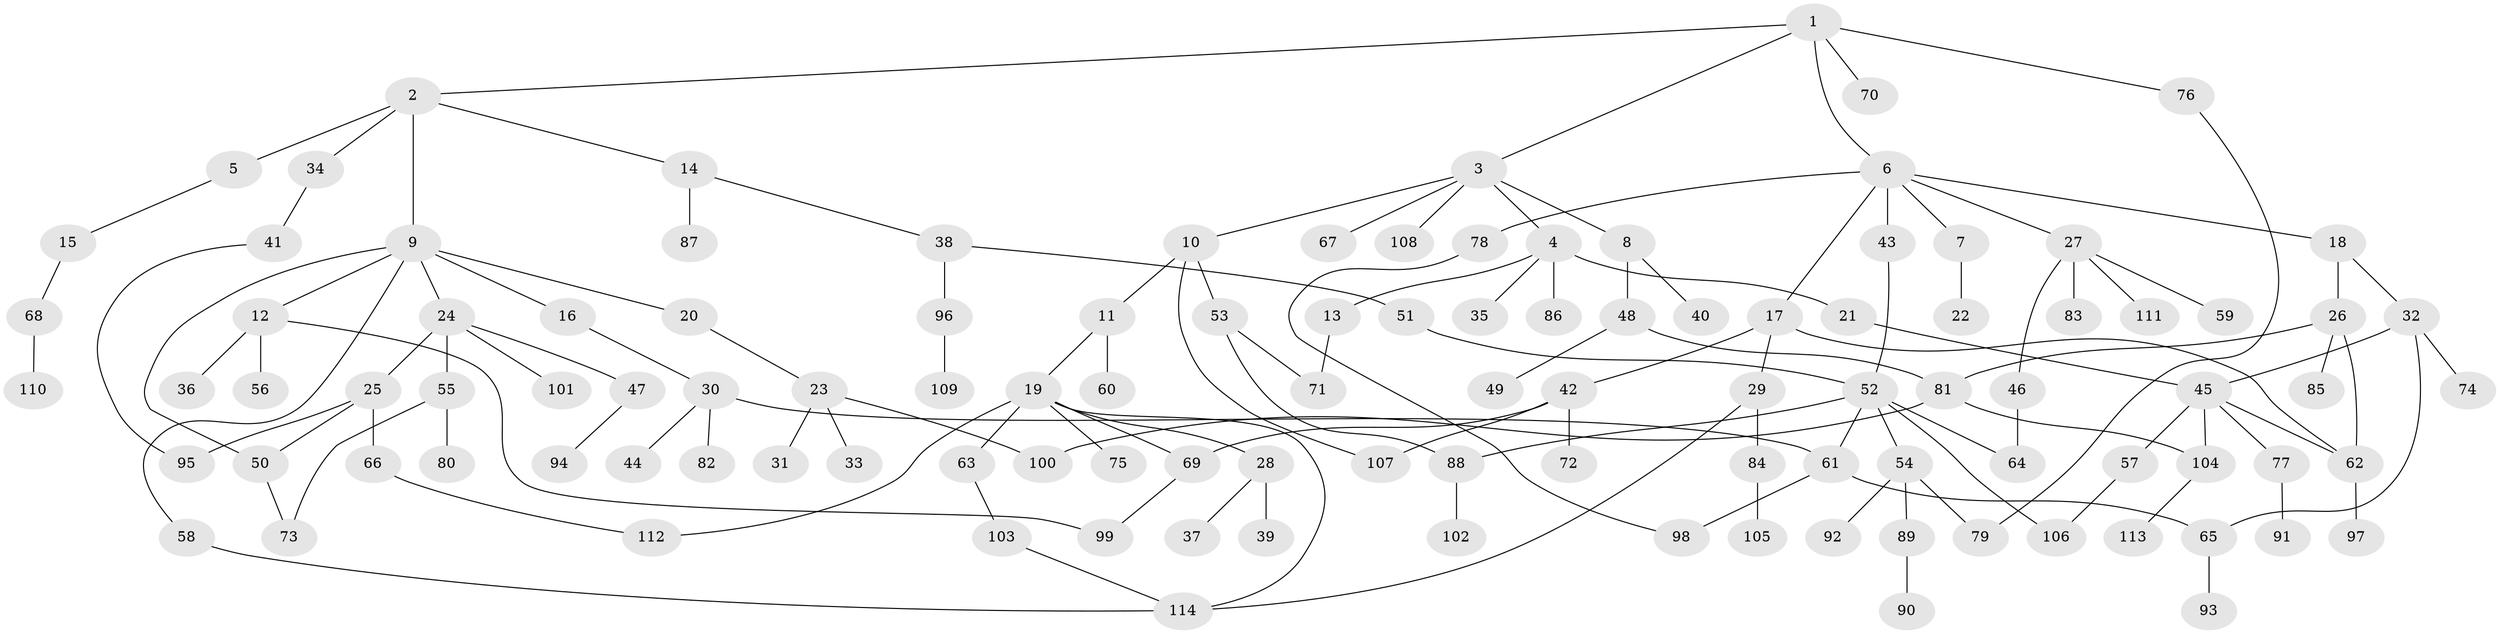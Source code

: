 // Generated by graph-tools (version 1.1) at 2025/10/02/27/25 16:10:51]
// undirected, 114 vertices, 138 edges
graph export_dot {
graph [start="1"]
  node [color=gray90,style=filled];
  1;
  2;
  3;
  4;
  5;
  6;
  7;
  8;
  9;
  10;
  11;
  12;
  13;
  14;
  15;
  16;
  17;
  18;
  19;
  20;
  21;
  22;
  23;
  24;
  25;
  26;
  27;
  28;
  29;
  30;
  31;
  32;
  33;
  34;
  35;
  36;
  37;
  38;
  39;
  40;
  41;
  42;
  43;
  44;
  45;
  46;
  47;
  48;
  49;
  50;
  51;
  52;
  53;
  54;
  55;
  56;
  57;
  58;
  59;
  60;
  61;
  62;
  63;
  64;
  65;
  66;
  67;
  68;
  69;
  70;
  71;
  72;
  73;
  74;
  75;
  76;
  77;
  78;
  79;
  80;
  81;
  82;
  83;
  84;
  85;
  86;
  87;
  88;
  89;
  90;
  91;
  92;
  93;
  94;
  95;
  96;
  97;
  98;
  99;
  100;
  101;
  102;
  103;
  104;
  105;
  106;
  107;
  108;
  109;
  110;
  111;
  112;
  113;
  114;
  1 -- 2;
  1 -- 3;
  1 -- 6;
  1 -- 70;
  1 -- 76;
  2 -- 5;
  2 -- 9;
  2 -- 14;
  2 -- 34;
  3 -- 4;
  3 -- 8;
  3 -- 10;
  3 -- 67;
  3 -- 108;
  4 -- 13;
  4 -- 21;
  4 -- 35;
  4 -- 86;
  5 -- 15;
  6 -- 7;
  6 -- 17;
  6 -- 18;
  6 -- 27;
  6 -- 43;
  6 -- 78;
  7 -- 22;
  8 -- 40;
  8 -- 48;
  9 -- 12;
  9 -- 16;
  9 -- 20;
  9 -- 24;
  9 -- 50;
  9 -- 58;
  10 -- 11;
  10 -- 53;
  10 -- 107;
  11 -- 19;
  11 -- 60;
  12 -- 36;
  12 -- 56;
  12 -- 99;
  13 -- 71;
  14 -- 38;
  14 -- 87;
  15 -- 68;
  16 -- 30;
  17 -- 29;
  17 -- 42;
  17 -- 62;
  18 -- 26;
  18 -- 32;
  19 -- 28;
  19 -- 63;
  19 -- 69;
  19 -- 75;
  19 -- 112;
  19 -- 114;
  20 -- 23;
  21 -- 45;
  23 -- 31;
  23 -- 33;
  23 -- 100;
  24 -- 25;
  24 -- 47;
  24 -- 55;
  24 -- 101;
  25 -- 66;
  25 -- 95;
  25 -- 50;
  26 -- 62;
  26 -- 81;
  26 -- 85;
  27 -- 46;
  27 -- 59;
  27 -- 83;
  27 -- 111;
  28 -- 37;
  28 -- 39;
  29 -- 84;
  29 -- 114;
  30 -- 44;
  30 -- 61;
  30 -- 82;
  32 -- 65;
  32 -- 74;
  32 -- 45;
  34 -- 41;
  38 -- 51;
  38 -- 96;
  41 -- 95;
  42 -- 72;
  42 -- 69;
  42 -- 107;
  43 -- 52;
  45 -- 57;
  45 -- 77;
  45 -- 104;
  45 -- 62;
  46 -- 64;
  47 -- 94;
  48 -- 49;
  48 -- 81;
  50 -- 73;
  51 -- 52;
  52 -- 54;
  52 -- 88;
  52 -- 106;
  52 -- 64;
  52 -- 61;
  53 -- 71;
  53 -- 88;
  54 -- 79;
  54 -- 89;
  54 -- 92;
  55 -- 80;
  55 -- 73;
  57 -- 106;
  58 -- 114;
  61 -- 98;
  61 -- 65;
  62 -- 97;
  63 -- 103;
  65 -- 93;
  66 -- 112;
  68 -- 110;
  69 -- 99;
  76 -- 79;
  77 -- 91;
  78 -- 98;
  81 -- 100;
  81 -- 104;
  84 -- 105;
  88 -- 102;
  89 -- 90;
  96 -- 109;
  103 -- 114;
  104 -- 113;
}
